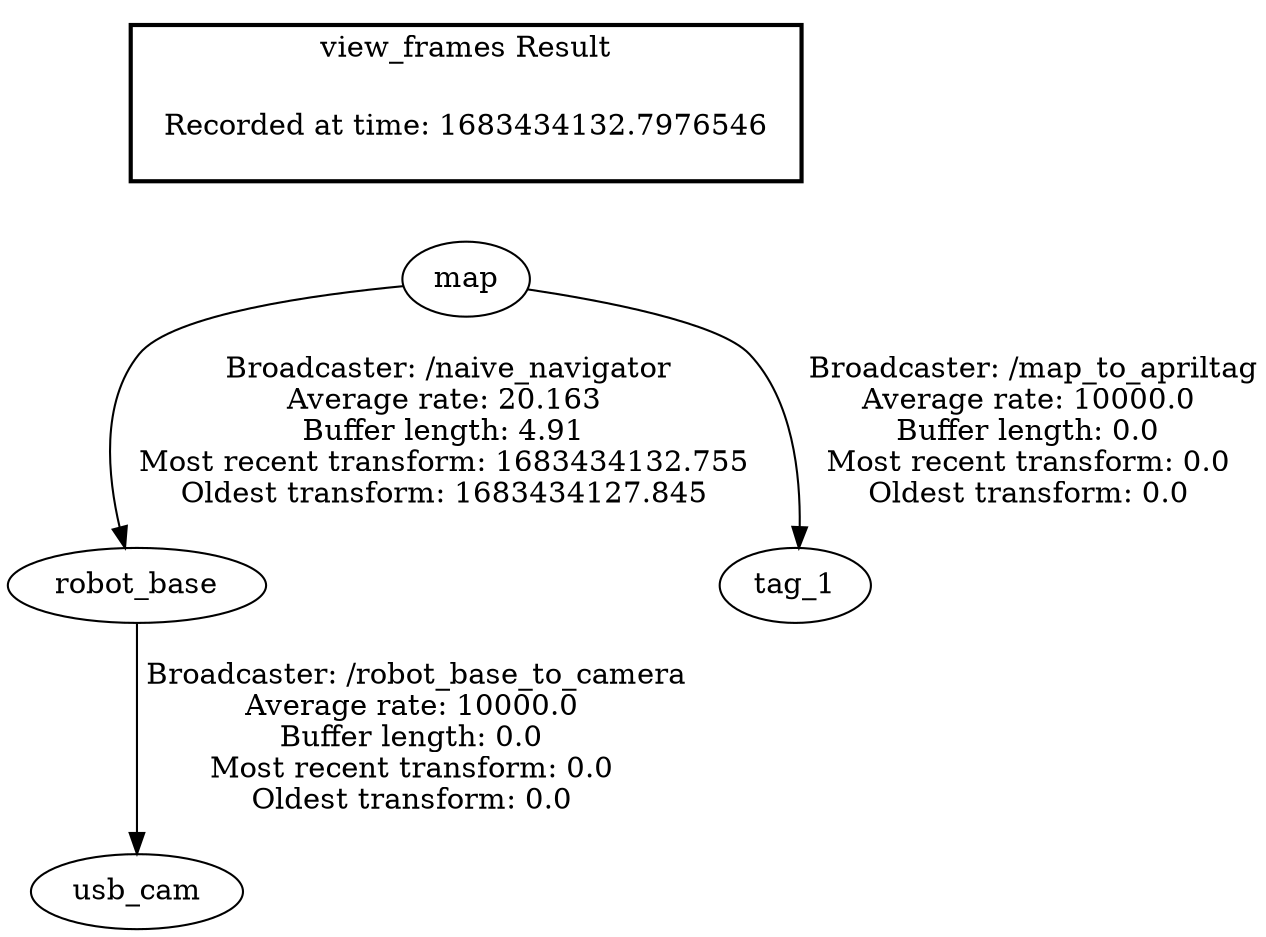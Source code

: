 digraph G {
"robot_base" -> "usb_cam"[label=" Broadcaster: /robot_base_to_camera\nAverage rate: 10000.0\nBuffer length: 0.0\nMost recent transform: 0.0\nOldest transform: 0.0\n"];
"map" -> "robot_base"[label=" Broadcaster: /naive_navigator\nAverage rate: 20.163\nBuffer length: 4.91\nMost recent transform: 1683434132.755\nOldest transform: 1683434127.845\n"];
"map" -> "tag_1"[label=" Broadcaster: /map_to_apriltag\nAverage rate: 10000.0\nBuffer length: 0.0\nMost recent transform: 0.0\nOldest transform: 0.0\n"];
edge [style=invis];
 subgraph cluster_legend { style=bold; color=black; label ="view_frames Result";
"Recorded at time: 1683434132.7976546"[ shape=plaintext ] ;
}->"map";
}
